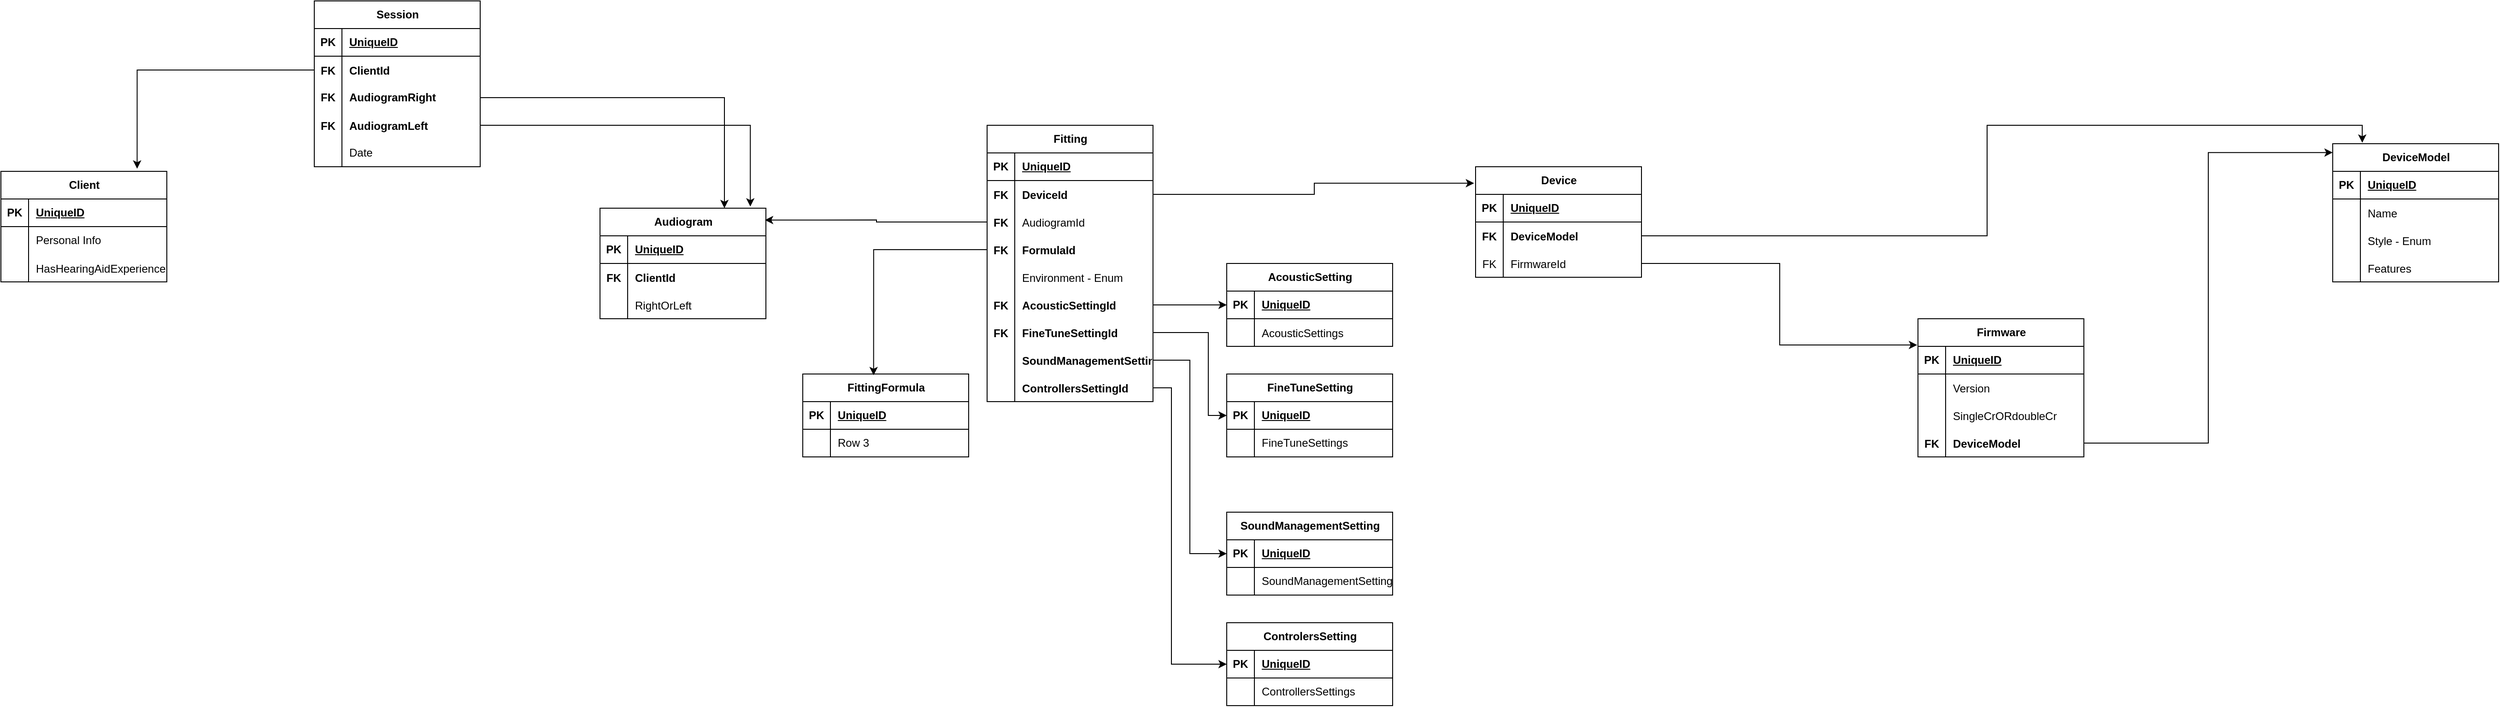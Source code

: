 <mxfile version="22.1.8" type="github">
  <diagram id="R2lEEEUBdFMjLlhIrx00" name="Page-1">
    <mxGraphModel dx="1733" dy="2091" grid="1" gridSize="10" guides="1" tooltips="1" connect="1" arrows="1" fold="1" page="1" pageScale="1" pageWidth="850" pageHeight="1100" math="0" shadow="0" extFonts="Permanent Marker^https://fonts.googleapis.com/css?family=Permanent+Marker">
      <root>
        <mxCell id="0" />
        <mxCell id="1" parent="0" />
        <mxCell id="cJ0MQhGtS9fVkW0OTrRe-14" value="Client" style="shape=table;startSize=30;container=1;collapsible=1;childLayout=tableLayout;fixedRows=1;rowLines=0;fontStyle=1;align=center;resizeLast=1;html=1;" parent="1" vertex="1">
          <mxGeometry x="570" y="-10" width="180" height="120" as="geometry" />
        </mxCell>
        <mxCell id="cJ0MQhGtS9fVkW0OTrRe-15" value="" style="shape=tableRow;horizontal=0;startSize=0;swimlaneHead=0;swimlaneBody=0;fillColor=none;collapsible=0;dropTarget=0;points=[[0,0.5],[1,0.5]];portConstraint=eastwest;top=0;left=0;right=0;bottom=1;" parent="cJ0MQhGtS9fVkW0OTrRe-14" vertex="1">
          <mxGeometry y="30" width="180" height="30" as="geometry" />
        </mxCell>
        <mxCell id="cJ0MQhGtS9fVkW0OTrRe-16" value="PK" style="shape=partialRectangle;connectable=0;fillColor=none;top=0;left=0;bottom=0;right=0;fontStyle=1;overflow=hidden;whiteSpace=wrap;html=1;" parent="cJ0MQhGtS9fVkW0OTrRe-15" vertex="1">
          <mxGeometry width="30" height="30" as="geometry">
            <mxRectangle width="30" height="30" as="alternateBounds" />
          </mxGeometry>
        </mxCell>
        <mxCell id="cJ0MQhGtS9fVkW0OTrRe-17" value="UniqueID" style="shape=partialRectangle;connectable=0;fillColor=none;top=0;left=0;bottom=0;right=0;align=left;spacingLeft=6;fontStyle=5;overflow=hidden;whiteSpace=wrap;html=1;" parent="cJ0MQhGtS9fVkW0OTrRe-15" vertex="1">
          <mxGeometry x="30" width="150" height="30" as="geometry">
            <mxRectangle width="150" height="30" as="alternateBounds" />
          </mxGeometry>
        </mxCell>
        <mxCell id="cJ0MQhGtS9fVkW0OTrRe-18" value="" style="shape=tableRow;horizontal=0;startSize=0;swimlaneHead=0;swimlaneBody=0;fillColor=none;collapsible=0;dropTarget=0;points=[[0,0.5],[1,0.5]];portConstraint=eastwest;top=0;left=0;right=0;bottom=0;" parent="cJ0MQhGtS9fVkW0OTrRe-14" vertex="1">
          <mxGeometry y="60" width="180" height="30" as="geometry" />
        </mxCell>
        <mxCell id="cJ0MQhGtS9fVkW0OTrRe-19" value="" style="shape=partialRectangle;connectable=0;fillColor=none;top=0;left=0;bottom=0;right=0;editable=1;overflow=hidden;whiteSpace=wrap;html=1;" parent="cJ0MQhGtS9fVkW0OTrRe-18" vertex="1">
          <mxGeometry width="30" height="30" as="geometry">
            <mxRectangle width="30" height="30" as="alternateBounds" />
          </mxGeometry>
        </mxCell>
        <mxCell id="cJ0MQhGtS9fVkW0OTrRe-20" value="Personal Info" style="shape=partialRectangle;connectable=0;fillColor=none;top=0;left=0;bottom=0;right=0;align=left;spacingLeft=6;overflow=hidden;whiteSpace=wrap;html=1;" parent="cJ0MQhGtS9fVkW0OTrRe-18" vertex="1">
          <mxGeometry x="30" width="150" height="30" as="geometry">
            <mxRectangle width="150" height="30" as="alternateBounds" />
          </mxGeometry>
        </mxCell>
        <mxCell id="qfbmZJwwjqAYUTj6WXDI-216" value="" style="shape=tableRow;horizontal=0;startSize=0;swimlaneHead=0;swimlaneBody=0;fillColor=none;collapsible=0;dropTarget=0;points=[[0,0.5],[1,0.5]];portConstraint=eastwest;top=0;left=0;right=0;bottom=0;" vertex="1" parent="cJ0MQhGtS9fVkW0OTrRe-14">
          <mxGeometry y="90" width="180" height="30" as="geometry" />
        </mxCell>
        <mxCell id="qfbmZJwwjqAYUTj6WXDI-217" value="" style="shape=partialRectangle;connectable=0;fillColor=none;top=0;left=0;bottom=0;right=0;editable=1;overflow=hidden;" vertex="1" parent="qfbmZJwwjqAYUTj6WXDI-216">
          <mxGeometry width="30" height="30" as="geometry">
            <mxRectangle width="30" height="30" as="alternateBounds" />
          </mxGeometry>
        </mxCell>
        <mxCell id="qfbmZJwwjqAYUTj6WXDI-218" value="HasHearingAidExperience " style="shape=partialRectangle;connectable=0;fillColor=none;top=0;left=0;bottom=0;right=0;align=left;spacingLeft=6;overflow=hidden;" vertex="1" parent="qfbmZJwwjqAYUTj6WXDI-216">
          <mxGeometry x="30" width="150" height="30" as="geometry">
            <mxRectangle width="150" height="30" as="alternateBounds" />
          </mxGeometry>
        </mxCell>
        <mxCell id="cJ0MQhGtS9fVkW0OTrRe-27" value="Audiogram" style="shape=table;startSize=30;container=1;collapsible=1;childLayout=tableLayout;fixedRows=1;rowLines=0;fontStyle=1;align=center;resizeLast=1;html=1;" parent="1" vertex="1">
          <mxGeometry x="1220" y="30" width="180" height="120" as="geometry" />
        </mxCell>
        <mxCell id="cJ0MQhGtS9fVkW0OTrRe-28" value="" style="shape=tableRow;horizontal=0;startSize=0;swimlaneHead=0;swimlaneBody=0;fillColor=none;collapsible=0;dropTarget=0;points=[[0,0.5],[1,0.5]];portConstraint=eastwest;top=0;left=0;right=0;bottom=1;" parent="cJ0MQhGtS9fVkW0OTrRe-27" vertex="1">
          <mxGeometry y="30" width="180" height="30" as="geometry" />
        </mxCell>
        <mxCell id="cJ0MQhGtS9fVkW0OTrRe-29" value="PK" style="shape=partialRectangle;connectable=0;fillColor=none;top=0;left=0;bottom=0;right=0;fontStyle=1;overflow=hidden;whiteSpace=wrap;html=1;" parent="cJ0MQhGtS9fVkW0OTrRe-28" vertex="1">
          <mxGeometry width="30" height="30" as="geometry">
            <mxRectangle width="30" height="30" as="alternateBounds" />
          </mxGeometry>
        </mxCell>
        <mxCell id="cJ0MQhGtS9fVkW0OTrRe-30" value="UniqueID" style="shape=partialRectangle;connectable=0;fillColor=none;top=0;left=0;bottom=0;right=0;align=left;spacingLeft=6;fontStyle=5;overflow=hidden;whiteSpace=wrap;html=1;" parent="cJ0MQhGtS9fVkW0OTrRe-28" vertex="1">
          <mxGeometry x="30" width="150" height="30" as="geometry">
            <mxRectangle width="150" height="30" as="alternateBounds" />
          </mxGeometry>
        </mxCell>
        <mxCell id="qfbmZJwwjqAYUTj6WXDI-45" value="" style="shape=tableRow;horizontal=0;startSize=0;swimlaneHead=0;swimlaneBody=0;fillColor=none;collapsible=0;dropTarget=0;points=[[0,0.5],[1,0.5]];portConstraint=eastwest;top=0;left=0;right=0;bottom=0;" vertex="1" parent="cJ0MQhGtS9fVkW0OTrRe-27">
          <mxGeometry y="60" width="180" height="30" as="geometry" />
        </mxCell>
        <mxCell id="qfbmZJwwjqAYUTj6WXDI-46" value="FK" style="shape=partialRectangle;connectable=0;fillColor=none;top=0;left=0;bottom=0;right=0;editable=1;overflow=hidden;fontStyle=1" vertex="1" parent="qfbmZJwwjqAYUTj6WXDI-45">
          <mxGeometry width="30" height="30" as="geometry">
            <mxRectangle width="30" height="30" as="alternateBounds" />
          </mxGeometry>
        </mxCell>
        <mxCell id="qfbmZJwwjqAYUTj6WXDI-47" value="ClientId" style="shape=partialRectangle;connectable=0;fillColor=none;top=0;left=0;bottom=0;right=0;align=left;spacingLeft=6;overflow=hidden;fontStyle=1" vertex="1" parent="qfbmZJwwjqAYUTj6WXDI-45">
          <mxGeometry x="30" width="150" height="30" as="geometry">
            <mxRectangle width="150" height="30" as="alternateBounds" />
          </mxGeometry>
        </mxCell>
        <mxCell id="qfbmZJwwjqAYUTj6WXDI-111" value="" style="shape=tableRow;horizontal=0;startSize=0;swimlaneHead=0;swimlaneBody=0;fillColor=none;collapsible=0;dropTarget=0;points=[[0,0.5],[1,0.5]];portConstraint=eastwest;top=0;left=0;right=0;bottom=0;" vertex="1" parent="cJ0MQhGtS9fVkW0OTrRe-27">
          <mxGeometry y="90" width="180" height="30" as="geometry" />
        </mxCell>
        <mxCell id="qfbmZJwwjqAYUTj6WXDI-112" value="" style="shape=partialRectangle;connectable=0;fillColor=none;top=0;left=0;bottom=0;right=0;editable=1;overflow=hidden;" vertex="1" parent="qfbmZJwwjqAYUTj6WXDI-111">
          <mxGeometry width="30" height="30" as="geometry">
            <mxRectangle width="30" height="30" as="alternateBounds" />
          </mxGeometry>
        </mxCell>
        <mxCell id="qfbmZJwwjqAYUTj6WXDI-113" value="RightOrLeft" style="shape=partialRectangle;connectable=0;fillColor=none;top=0;left=0;bottom=0;right=0;align=left;spacingLeft=6;overflow=hidden;" vertex="1" parent="qfbmZJwwjqAYUTj6WXDI-111">
          <mxGeometry x="30" width="150" height="30" as="geometry">
            <mxRectangle width="150" height="30" as="alternateBounds" />
          </mxGeometry>
        </mxCell>
        <mxCell id="cJ0MQhGtS9fVkW0OTrRe-60" value="Fitting" style="shape=table;startSize=30;container=1;collapsible=1;childLayout=tableLayout;fixedRows=1;rowLines=0;fontStyle=1;align=center;resizeLast=1;html=1;" parent="1" vertex="1">
          <mxGeometry x="1640" y="-60" width="180" height="300" as="geometry" />
        </mxCell>
        <mxCell id="cJ0MQhGtS9fVkW0OTrRe-61" value="" style="shape=tableRow;horizontal=0;startSize=0;swimlaneHead=0;swimlaneBody=0;fillColor=none;collapsible=0;dropTarget=0;points=[[0,0.5],[1,0.5]];portConstraint=eastwest;top=0;left=0;right=0;bottom=1;" parent="cJ0MQhGtS9fVkW0OTrRe-60" vertex="1">
          <mxGeometry y="30" width="180" height="30" as="geometry" />
        </mxCell>
        <mxCell id="cJ0MQhGtS9fVkW0OTrRe-62" value="PK" style="shape=partialRectangle;connectable=0;fillColor=none;top=0;left=0;bottom=0;right=0;fontStyle=1;overflow=hidden;whiteSpace=wrap;html=1;" parent="cJ0MQhGtS9fVkW0OTrRe-61" vertex="1">
          <mxGeometry width="30" height="30" as="geometry">
            <mxRectangle width="30" height="30" as="alternateBounds" />
          </mxGeometry>
        </mxCell>
        <mxCell id="cJ0MQhGtS9fVkW0OTrRe-63" value="UniqueID" style="shape=partialRectangle;connectable=0;fillColor=none;top=0;left=0;bottom=0;right=0;align=left;spacingLeft=6;fontStyle=5;overflow=hidden;whiteSpace=wrap;html=1;" parent="cJ0MQhGtS9fVkW0OTrRe-61" vertex="1">
          <mxGeometry x="30" width="150" height="30" as="geometry">
            <mxRectangle width="150" height="30" as="alternateBounds" />
          </mxGeometry>
        </mxCell>
        <mxCell id="qfbmZJwwjqAYUTj6WXDI-128" value="" style="shape=tableRow;horizontal=0;startSize=0;swimlaneHead=0;swimlaneBody=0;fillColor=none;collapsible=0;dropTarget=0;points=[[0,0.5],[1,0.5]];portConstraint=eastwest;top=0;left=0;right=0;bottom=0;" vertex="1" parent="cJ0MQhGtS9fVkW0OTrRe-60">
          <mxGeometry y="60" width="180" height="30" as="geometry" />
        </mxCell>
        <mxCell id="qfbmZJwwjqAYUTj6WXDI-129" value="FK" style="shape=partialRectangle;connectable=0;fillColor=none;top=0;left=0;bottom=0;right=0;editable=1;overflow=hidden;fontStyle=1" vertex="1" parent="qfbmZJwwjqAYUTj6WXDI-128">
          <mxGeometry width="30" height="30" as="geometry">
            <mxRectangle width="30" height="30" as="alternateBounds" />
          </mxGeometry>
        </mxCell>
        <mxCell id="qfbmZJwwjqAYUTj6WXDI-130" value="DeviceId" style="shape=partialRectangle;connectable=0;fillColor=none;top=0;left=0;bottom=0;right=0;align=left;spacingLeft=6;overflow=hidden;fontStyle=1" vertex="1" parent="qfbmZJwwjqAYUTj6WXDI-128">
          <mxGeometry x="30" width="150" height="30" as="geometry">
            <mxRectangle width="150" height="30" as="alternateBounds" />
          </mxGeometry>
        </mxCell>
        <mxCell id="qfbmZJwwjqAYUTj6WXDI-121" value="" style="shape=tableRow;horizontal=0;startSize=0;swimlaneHead=0;swimlaneBody=0;fillColor=none;collapsible=0;dropTarget=0;points=[[0,0.5],[1,0.5]];portConstraint=eastwest;top=0;left=0;right=0;bottom=0;" vertex="1" parent="cJ0MQhGtS9fVkW0OTrRe-60">
          <mxGeometry y="90" width="180" height="30" as="geometry" />
        </mxCell>
        <mxCell id="qfbmZJwwjqAYUTj6WXDI-122" value="FK" style="shape=partialRectangle;connectable=0;fillColor=none;top=0;left=0;bottom=0;right=0;editable=1;overflow=hidden;fontStyle=1" vertex="1" parent="qfbmZJwwjqAYUTj6WXDI-121">
          <mxGeometry width="30" height="30" as="geometry">
            <mxRectangle width="30" height="30" as="alternateBounds" />
          </mxGeometry>
        </mxCell>
        <mxCell id="qfbmZJwwjqAYUTj6WXDI-123" value="AudiogramId" style="shape=partialRectangle;connectable=0;fillColor=none;top=0;left=0;bottom=0;right=0;align=left;spacingLeft=6;overflow=hidden;" vertex="1" parent="qfbmZJwwjqAYUTj6WXDI-121">
          <mxGeometry x="30" width="150" height="30" as="geometry">
            <mxRectangle width="150" height="30" as="alternateBounds" />
          </mxGeometry>
        </mxCell>
        <mxCell id="qfbmZJwwjqAYUTj6WXDI-69" value="" style="shape=tableRow;horizontal=0;startSize=0;swimlaneHead=0;swimlaneBody=0;fillColor=none;collapsible=0;dropTarget=0;points=[[0,0.5],[1,0.5]];portConstraint=eastwest;top=0;left=0;right=0;bottom=0;" vertex="1" parent="cJ0MQhGtS9fVkW0OTrRe-60">
          <mxGeometry y="120" width="180" height="30" as="geometry" />
        </mxCell>
        <mxCell id="qfbmZJwwjqAYUTj6WXDI-70" value="FK" style="shape=partialRectangle;connectable=0;fillColor=none;top=0;left=0;bottom=0;right=0;editable=1;overflow=hidden;fontStyle=1" vertex="1" parent="qfbmZJwwjqAYUTj6WXDI-69">
          <mxGeometry width="30" height="30" as="geometry">
            <mxRectangle width="30" height="30" as="alternateBounds" />
          </mxGeometry>
        </mxCell>
        <mxCell id="qfbmZJwwjqAYUTj6WXDI-71" value="FormulaId" style="shape=partialRectangle;connectable=0;fillColor=none;top=0;left=0;bottom=0;right=0;align=left;spacingLeft=6;overflow=hidden;fontStyle=1" vertex="1" parent="qfbmZJwwjqAYUTj6WXDI-69">
          <mxGeometry x="30" width="150" height="30" as="geometry">
            <mxRectangle width="150" height="30" as="alternateBounds" />
          </mxGeometry>
        </mxCell>
        <mxCell id="qfbmZJwwjqAYUTj6WXDI-132" value="" style="shape=tableRow;horizontal=0;startSize=0;swimlaneHead=0;swimlaneBody=0;fillColor=none;collapsible=0;dropTarget=0;points=[[0,0.5],[1,0.5]];portConstraint=eastwest;top=0;left=0;right=0;bottom=0;" vertex="1" parent="cJ0MQhGtS9fVkW0OTrRe-60">
          <mxGeometry y="150" width="180" height="30" as="geometry" />
        </mxCell>
        <mxCell id="qfbmZJwwjqAYUTj6WXDI-133" value="" style="shape=partialRectangle;connectable=0;fillColor=none;top=0;left=0;bottom=0;right=0;editable=1;overflow=hidden;" vertex="1" parent="qfbmZJwwjqAYUTj6WXDI-132">
          <mxGeometry width="30" height="30" as="geometry">
            <mxRectangle width="30" height="30" as="alternateBounds" />
          </mxGeometry>
        </mxCell>
        <mxCell id="qfbmZJwwjqAYUTj6WXDI-134" value="Environment - Enum" style="shape=partialRectangle;connectable=0;fillColor=none;top=0;left=0;bottom=0;right=0;align=left;spacingLeft=6;overflow=hidden;" vertex="1" parent="qfbmZJwwjqAYUTj6WXDI-132">
          <mxGeometry x="30" width="150" height="30" as="geometry">
            <mxRectangle width="150" height="30" as="alternateBounds" />
          </mxGeometry>
        </mxCell>
        <mxCell id="qfbmZJwwjqAYUTj6WXDI-135" value="" style="shape=tableRow;horizontal=0;startSize=0;swimlaneHead=0;swimlaneBody=0;fillColor=none;collapsible=0;dropTarget=0;points=[[0,0.5],[1,0.5]];portConstraint=eastwest;top=0;left=0;right=0;bottom=0;" vertex="1" parent="cJ0MQhGtS9fVkW0OTrRe-60">
          <mxGeometry y="180" width="180" height="30" as="geometry" />
        </mxCell>
        <mxCell id="qfbmZJwwjqAYUTj6WXDI-136" value="FK" style="shape=partialRectangle;connectable=0;fillColor=none;top=0;left=0;bottom=0;right=0;editable=1;overflow=hidden;fontStyle=1" vertex="1" parent="qfbmZJwwjqAYUTj6WXDI-135">
          <mxGeometry width="30" height="30" as="geometry">
            <mxRectangle width="30" height="30" as="alternateBounds" />
          </mxGeometry>
        </mxCell>
        <mxCell id="qfbmZJwwjqAYUTj6WXDI-137" value="AcousticSettingId" style="shape=partialRectangle;connectable=0;fillColor=none;top=0;left=0;bottom=0;right=0;align=left;spacingLeft=6;overflow=hidden;fontStyle=1" vertex="1" parent="qfbmZJwwjqAYUTj6WXDI-135">
          <mxGeometry x="30" width="150" height="30" as="geometry">
            <mxRectangle width="150" height="30" as="alternateBounds" />
          </mxGeometry>
        </mxCell>
        <mxCell id="qfbmZJwwjqAYUTj6WXDI-167" value="" style="shape=tableRow;horizontal=0;startSize=0;swimlaneHead=0;swimlaneBody=0;fillColor=none;collapsible=0;dropTarget=0;points=[[0,0.5],[1,0.5]];portConstraint=eastwest;top=0;left=0;right=0;bottom=0;" vertex="1" parent="cJ0MQhGtS9fVkW0OTrRe-60">
          <mxGeometry y="210" width="180" height="30" as="geometry" />
        </mxCell>
        <mxCell id="qfbmZJwwjqAYUTj6WXDI-168" value="FK" style="shape=partialRectangle;connectable=0;fillColor=none;top=0;left=0;bottom=0;right=0;editable=1;overflow=hidden;fontStyle=1" vertex="1" parent="qfbmZJwwjqAYUTj6WXDI-167">
          <mxGeometry width="30" height="30" as="geometry">
            <mxRectangle width="30" height="30" as="alternateBounds" />
          </mxGeometry>
        </mxCell>
        <mxCell id="qfbmZJwwjqAYUTj6WXDI-169" value="FineTuneSettingId" style="shape=partialRectangle;connectable=0;fillColor=none;top=0;left=0;bottom=0;right=0;align=left;spacingLeft=6;overflow=hidden;fontStyle=1" vertex="1" parent="qfbmZJwwjqAYUTj6WXDI-167">
          <mxGeometry x="30" width="150" height="30" as="geometry">
            <mxRectangle width="150" height="30" as="alternateBounds" />
          </mxGeometry>
        </mxCell>
        <mxCell id="qfbmZJwwjqAYUTj6WXDI-208" value="" style="shape=tableRow;horizontal=0;startSize=0;swimlaneHead=0;swimlaneBody=0;fillColor=none;collapsible=0;dropTarget=0;points=[[0,0.5],[1,0.5]];portConstraint=eastwest;top=0;left=0;right=0;bottom=0;" vertex="1" parent="cJ0MQhGtS9fVkW0OTrRe-60">
          <mxGeometry y="240" width="180" height="30" as="geometry" />
        </mxCell>
        <mxCell id="qfbmZJwwjqAYUTj6WXDI-209" value="" style="shape=partialRectangle;connectable=0;fillColor=none;top=0;left=0;bottom=0;right=0;editable=1;overflow=hidden;" vertex="1" parent="qfbmZJwwjqAYUTj6WXDI-208">
          <mxGeometry width="30" height="30" as="geometry">
            <mxRectangle width="30" height="30" as="alternateBounds" />
          </mxGeometry>
        </mxCell>
        <mxCell id="qfbmZJwwjqAYUTj6WXDI-210" value="SoundManagementSettingId" style="shape=partialRectangle;connectable=0;fillColor=none;top=0;left=0;bottom=0;right=0;align=left;spacingLeft=6;overflow=hidden;fontStyle=1" vertex="1" parent="qfbmZJwwjqAYUTj6WXDI-208">
          <mxGeometry x="30" width="150" height="30" as="geometry">
            <mxRectangle width="150" height="30" as="alternateBounds" />
          </mxGeometry>
        </mxCell>
        <mxCell id="qfbmZJwwjqAYUTj6WXDI-211" value="" style="shape=tableRow;horizontal=0;startSize=0;swimlaneHead=0;swimlaneBody=0;fillColor=none;collapsible=0;dropTarget=0;points=[[0,0.5],[1,0.5]];portConstraint=eastwest;top=0;left=0;right=0;bottom=0;" vertex="1" parent="cJ0MQhGtS9fVkW0OTrRe-60">
          <mxGeometry y="270" width="180" height="30" as="geometry" />
        </mxCell>
        <mxCell id="qfbmZJwwjqAYUTj6WXDI-212" value="" style="shape=partialRectangle;connectable=0;fillColor=none;top=0;left=0;bottom=0;right=0;editable=1;overflow=hidden;" vertex="1" parent="qfbmZJwwjqAYUTj6WXDI-211">
          <mxGeometry width="30" height="30" as="geometry">
            <mxRectangle width="30" height="30" as="alternateBounds" />
          </mxGeometry>
        </mxCell>
        <mxCell id="qfbmZJwwjqAYUTj6WXDI-213" value="ControllersSettingId" style="shape=partialRectangle;connectable=0;fillColor=none;top=0;left=0;bottom=0;right=0;align=left;spacingLeft=6;overflow=hidden;fontStyle=1" vertex="1" parent="qfbmZJwwjqAYUTj6WXDI-211">
          <mxGeometry x="30" width="150" height="30" as="geometry">
            <mxRectangle width="150" height="30" as="alternateBounds" />
          </mxGeometry>
        </mxCell>
        <mxCell id="cJ0MQhGtS9fVkW0OTrRe-78" value="Device" style="shape=table;startSize=30;container=1;collapsible=1;childLayout=tableLayout;fixedRows=1;rowLines=0;fontStyle=1;align=center;resizeLast=1;html=1;" parent="1" vertex="1">
          <mxGeometry x="2170" y="-15" width="180" height="120" as="geometry" />
        </mxCell>
        <mxCell id="cJ0MQhGtS9fVkW0OTrRe-79" value="" style="shape=tableRow;horizontal=0;startSize=0;swimlaneHead=0;swimlaneBody=0;fillColor=none;collapsible=0;dropTarget=0;points=[[0,0.5],[1,0.5]];portConstraint=eastwest;top=0;left=0;right=0;bottom=1;" parent="cJ0MQhGtS9fVkW0OTrRe-78" vertex="1">
          <mxGeometry y="30" width="180" height="30" as="geometry" />
        </mxCell>
        <mxCell id="cJ0MQhGtS9fVkW0OTrRe-80" value="PK" style="shape=partialRectangle;connectable=0;fillColor=none;top=0;left=0;bottom=0;right=0;fontStyle=1;overflow=hidden;whiteSpace=wrap;html=1;" parent="cJ0MQhGtS9fVkW0OTrRe-79" vertex="1">
          <mxGeometry width="30" height="30" as="geometry">
            <mxRectangle width="30" height="30" as="alternateBounds" />
          </mxGeometry>
        </mxCell>
        <mxCell id="cJ0MQhGtS9fVkW0OTrRe-81" value="UniqueID" style="shape=partialRectangle;connectable=0;fillColor=none;top=0;left=0;bottom=0;right=0;align=left;spacingLeft=6;fontStyle=5;overflow=hidden;whiteSpace=wrap;html=1;" parent="cJ0MQhGtS9fVkW0OTrRe-79" vertex="1">
          <mxGeometry x="30" width="150" height="30" as="geometry">
            <mxRectangle width="150" height="30" as="alternateBounds" />
          </mxGeometry>
        </mxCell>
        <mxCell id="qfbmZJwwjqAYUTj6WXDI-39" value="" style="shape=tableRow;horizontal=0;startSize=0;swimlaneHead=0;swimlaneBody=0;fillColor=none;collapsible=0;dropTarget=0;points=[[0,0.5],[1,0.5]];portConstraint=eastwest;top=0;left=0;right=0;bottom=0;" vertex="1" parent="cJ0MQhGtS9fVkW0OTrRe-78">
          <mxGeometry y="60" width="180" height="30" as="geometry" />
        </mxCell>
        <mxCell id="qfbmZJwwjqAYUTj6WXDI-40" value="FK" style="shape=partialRectangle;connectable=0;fillColor=none;top=0;left=0;bottom=0;right=0;editable=1;overflow=hidden;fontStyle=1" vertex="1" parent="qfbmZJwwjqAYUTj6WXDI-39">
          <mxGeometry width="30" height="30" as="geometry">
            <mxRectangle width="30" height="30" as="alternateBounds" />
          </mxGeometry>
        </mxCell>
        <mxCell id="qfbmZJwwjqAYUTj6WXDI-41" value="DeviceModel" style="shape=partialRectangle;connectable=0;fillColor=none;top=0;left=0;bottom=0;right=0;align=left;spacingLeft=6;overflow=hidden;fontStyle=1" vertex="1" parent="qfbmZJwwjqAYUTj6WXDI-39">
          <mxGeometry x="30" width="150" height="30" as="geometry">
            <mxRectangle width="150" height="30" as="alternateBounds" />
          </mxGeometry>
        </mxCell>
        <mxCell id="qfbmZJwwjqAYUTj6WXDI-7" value="" style="shape=tableRow;horizontal=0;startSize=0;swimlaneHead=0;swimlaneBody=0;fillColor=none;collapsible=0;dropTarget=0;points=[[0,0.5],[1,0.5]];portConstraint=eastwest;top=0;left=0;right=0;bottom=0;" vertex="1" parent="cJ0MQhGtS9fVkW0OTrRe-78">
          <mxGeometry y="90" width="180" height="30" as="geometry" />
        </mxCell>
        <mxCell id="qfbmZJwwjqAYUTj6WXDI-8" value="FK" style="shape=partialRectangle;connectable=0;fillColor=none;top=0;left=0;bottom=0;right=0;editable=1;overflow=hidden;" vertex="1" parent="qfbmZJwwjqAYUTj6WXDI-7">
          <mxGeometry width="30" height="30" as="geometry">
            <mxRectangle width="30" height="30" as="alternateBounds" />
          </mxGeometry>
        </mxCell>
        <mxCell id="qfbmZJwwjqAYUTj6WXDI-9" value="FirmwareId" style="shape=partialRectangle;connectable=0;fillColor=none;top=0;left=0;bottom=0;right=0;align=left;spacingLeft=6;overflow=hidden;" vertex="1" parent="qfbmZJwwjqAYUTj6WXDI-7">
          <mxGeometry x="30" width="150" height="30" as="geometry">
            <mxRectangle width="150" height="30" as="alternateBounds" />
          </mxGeometry>
        </mxCell>
        <mxCell id="cJ0MQhGtS9fVkW0OTrRe-94" value="DeviceModel" style="shape=table;startSize=30;container=1;collapsible=1;childLayout=tableLayout;fixedRows=1;rowLines=0;fontStyle=1;align=center;resizeLast=1;html=1;" parent="1" vertex="1">
          <mxGeometry x="3100" y="-40" width="180" height="150" as="geometry" />
        </mxCell>
        <mxCell id="cJ0MQhGtS9fVkW0OTrRe-95" value="" style="shape=tableRow;horizontal=0;startSize=0;swimlaneHead=0;swimlaneBody=0;fillColor=none;collapsible=0;dropTarget=0;points=[[0,0.5],[1,0.5]];portConstraint=eastwest;top=0;left=0;right=0;bottom=1;" parent="cJ0MQhGtS9fVkW0OTrRe-94" vertex="1">
          <mxGeometry y="30" width="180" height="30" as="geometry" />
        </mxCell>
        <mxCell id="cJ0MQhGtS9fVkW0OTrRe-96" value="PK" style="shape=partialRectangle;connectable=0;fillColor=none;top=0;left=0;bottom=0;right=0;fontStyle=1;overflow=hidden;whiteSpace=wrap;html=1;" parent="cJ0MQhGtS9fVkW0OTrRe-95" vertex="1">
          <mxGeometry width="30" height="30" as="geometry">
            <mxRectangle width="30" height="30" as="alternateBounds" />
          </mxGeometry>
        </mxCell>
        <mxCell id="cJ0MQhGtS9fVkW0OTrRe-97" value="UniqueID" style="shape=partialRectangle;connectable=0;fillColor=none;top=0;left=0;bottom=0;right=0;align=left;spacingLeft=6;fontStyle=5;overflow=hidden;whiteSpace=wrap;html=1;" parent="cJ0MQhGtS9fVkW0OTrRe-95" vertex="1">
          <mxGeometry x="30" width="150" height="30" as="geometry">
            <mxRectangle width="150" height="30" as="alternateBounds" />
          </mxGeometry>
        </mxCell>
        <mxCell id="qfbmZJwwjqAYUTj6WXDI-11" value="" style="shape=tableRow;horizontal=0;startSize=0;swimlaneHead=0;swimlaneBody=0;fillColor=none;collapsible=0;dropTarget=0;points=[[0,0.5],[1,0.5]];portConstraint=eastwest;top=0;left=0;right=0;bottom=0;" vertex="1" parent="cJ0MQhGtS9fVkW0OTrRe-94">
          <mxGeometry y="60" width="180" height="30" as="geometry" />
        </mxCell>
        <mxCell id="qfbmZJwwjqAYUTj6WXDI-12" value="" style="shape=partialRectangle;connectable=0;fillColor=none;top=0;left=0;bottom=0;right=0;editable=1;overflow=hidden;" vertex="1" parent="qfbmZJwwjqAYUTj6WXDI-11">
          <mxGeometry width="30" height="30" as="geometry">
            <mxRectangle width="30" height="30" as="alternateBounds" />
          </mxGeometry>
        </mxCell>
        <mxCell id="qfbmZJwwjqAYUTj6WXDI-13" value="Name" style="shape=partialRectangle;connectable=0;fillColor=none;top=0;left=0;bottom=0;right=0;align=left;spacingLeft=6;overflow=hidden;" vertex="1" parent="qfbmZJwwjqAYUTj6WXDI-11">
          <mxGeometry x="30" width="150" height="30" as="geometry">
            <mxRectangle width="150" height="30" as="alternateBounds" />
          </mxGeometry>
        </mxCell>
        <mxCell id="qfbmZJwwjqAYUTj6WXDI-20" value="" style="shape=tableRow;horizontal=0;startSize=0;swimlaneHead=0;swimlaneBody=0;fillColor=none;collapsible=0;dropTarget=0;points=[[0,0.5],[1,0.5]];portConstraint=eastwest;top=0;left=0;right=0;bottom=0;" vertex="1" parent="cJ0MQhGtS9fVkW0OTrRe-94">
          <mxGeometry y="90" width="180" height="30" as="geometry" />
        </mxCell>
        <mxCell id="qfbmZJwwjqAYUTj6WXDI-21" value="" style="shape=partialRectangle;connectable=0;fillColor=none;top=0;left=0;bottom=0;right=0;editable=1;overflow=hidden;" vertex="1" parent="qfbmZJwwjqAYUTj6WXDI-20">
          <mxGeometry width="30" height="30" as="geometry">
            <mxRectangle width="30" height="30" as="alternateBounds" />
          </mxGeometry>
        </mxCell>
        <mxCell id="qfbmZJwwjqAYUTj6WXDI-22" value="Style - Enum" style="shape=partialRectangle;connectable=0;fillColor=none;top=0;left=0;bottom=0;right=0;align=left;spacingLeft=6;overflow=hidden;" vertex="1" parent="qfbmZJwwjqAYUTj6WXDI-20">
          <mxGeometry x="30" width="150" height="30" as="geometry">
            <mxRectangle width="150" height="30" as="alternateBounds" />
          </mxGeometry>
        </mxCell>
        <mxCell id="qfbmZJwwjqAYUTj6WXDI-23" value="" style="shape=tableRow;horizontal=0;startSize=0;swimlaneHead=0;swimlaneBody=0;fillColor=none;collapsible=0;dropTarget=0;points=[[0,0.5],[1,0.5]];portConstraint=eastwest;top=0;left=0;right=0;bottom=0;" vertex="1" parent="cJ0MQhGtS9fVkW0OTrRe-94">
          <mxGeometry y="120" width="180" height="30" as="geometry" />
        </mxCell>
        <mxCell id="qfbmZJwwjqAYUTj6WXDI-24" value="" style="shape=partialRectangle;connectable=0;fillColor=none;top=0;left=0;bottom=0;right=0;editable=1;overflow=hidden;" vertex="1" parent="qfbmZJwwjqAYUTj6WXDI-23">
          <mxGeometry width="30" height="30" as="geometry">
            <mxRectangle width="30" height="30" as="alternateBounds" />
          </mxGeometry>
        </mxCell>
        <mxCell id="qfbmZJwwjqAYUTj6WXDI-25" value="Features" style="shape=partialRectangle;connectable=0;fillColor=none;top=0;left=0;bottom=0;right=0;align=left;spacingLeft=6;overflow=hidden;" vertex="1" parent="qfbmZJwwjqAYUTj6WXDI-23">
          <mxGeometry x="30" width="150" height="30" as="geometry">
            <mxRectangle width="150" height="30" as="alternateBounds" />
          </mxGeometry>
        </mxCell>
        <mxCell id="qfbmZJwwjqAYUTj6WXDI-10" style="edgeStyle=orthogonalEdgeStyle;rounded=0;orthogonalLoop=1;jettySize=auto;html=1;entryX=-0.005;entryY=0.19;entryDx=0;entryDy=0;entryPerimeter=0;" edge="1" parent="1" source="qfbmZJwwjqAYUTj6WXDI-7" target="cJ0MQhGtS9fVkW0OTrRe-122">
          <mxGeometry relative="1" as="geometry" />
        </mxCell>
        <mxCell id="qfbmZJwwjqAYUTj6WXDI-38" style="edgeStyle=orthogonalEdgeStyle;rounded=0;orthogonalLoop=1;jettySize=auto;html=1;entryX=0;entryY=0.064;entryDx=0;entryDy=0;entryPerimeter=0;" edge="1" parent="1" source="qfbmZJwwjqAYUTj6WXDI-35" target="cJ0MQhGtS9fVkW0OTrRe-94">
          <mxGeometry relative="1" as="geometry" />
        </mxCell>
        <mxCell id="cJ0MQhGtS9fVkW0OTrRe-122" value="Firmware" style="shape=table;startSize=30;container=1;collapsible=1;childLayout=tableLayout;fixedRows=1;rowLines=0;fontStyle=1;align=center;resizeLast=1;html=1;" parent="1" vertex="1">
          <mxGeometry x="2650" y="150" width="180" height="150" as="geometry" />
        </mxCell>
        <mxCell id="cJ0MQhGtS9fVkW0OTrRe-123" value="" style="shape=tableRow;horizontal=0;startSize=0;swimlaneHead=0;swimlaneBody=0;fillColor=none;collapsible=0;dropTarget=0;points=[[0,0.5],[1,0.5]];portConstraint=eastwest;top=0;left=0;right=0;bottom=1;" parent="cJ0MQhGtS9fVkW0OTrRe-122" vertex="1">
          <mxGeometry y="30" width="180" height="30" as="geometry" />
        </mxCell>
        <mxCell id="cJ0MQhGtS9fVkW0OTrRe-124" value="PK" style="shape=partialRectangle;connectable=0;fillColor=none;top=0;left=0;bottom=0;right=0;fontStyle=1;overflow=hidden;whiteSpace=wrap;html=1;" parent="cJ0MQhGtS9fVkW0OTrRe-123" vertex="1">
          <mxGeometry width="30" height="30" as="geometry">
            <mxRectangle width="30" height="30" as="alternateBounds" />
          </mxGeometry>
        </mxCell>
        <mxCell id="cJ0MQhGtS9fVkW0OTrRe-125" value="UniqueID" style="shape=partialRectangle;connectable=0;fillColor=none;top=0;left=0;bottom=0;right=0;align=left;spacingLeft=6;fontStyle=5;overflow=hidden;whiteSpace=wrap;html=1;" parent="cJ0MQhGtS9fVkW0OTrRe-123" vertex="1">
          <mxGeometry x="30" width="150" height="30" as="geometry">
            <mxRectangle width="150" height="30" as="alternateBounds" />
          </mxGeometry>
        </mxCell>
        <mxCell id="qfbmZJwwjqAYUTj6WXDI-29" value="" style="shape=tableRow;horizontal=0;startSize=0;swimlaneHead=0;swimlaneBody=0;fillColor=none;collapsible=0;dropTarget=0;points=[[0,0.5],[1,0.5]];portConstraint=eastwest;top=0;left=0;right=0;bottom=0;" vertex="1" parent="cJ0MQhGtS9fVkW0OTrRe-122">
          <mxGeometry y="60" width="180" height="30" as="geometry" />
        </mxCell>
        <mxCell id="qfbmZJwwjqAYUTj6WXDI-30" value="" style="shape=partialRectangle;connectable=0;fillColor=none;top=0;left=0;bottom=0;right=0;editable=1;overflow=hidden;" vertex="1" parent="qfbmZJwwjqAYUTj6WXDI-29">
          <mxGeometry width="30" height="30" as="geometry">
            <mxRectangle width="30" height="30" as="alternateBounds" />
          </mxGeometry>
        </mxCell>
        <mxCell id="qfbmZJwwjqAYUTj6WXDI-31" value="Version" style="shape=partialRectangle;connectable=0;fillColor=none;top=0;left=0;bottom=0;right=0;align=left;spacingLeft=6;overflow=hidden;" vertex="1" parent="qfbmZJwwjqAYUTj6WXDI-29">
          <mxGeometry x="30" width="150" height="30" as="geometry">
            <mxRectangle width="150" height="30" as="alternateBounds" />
          </mxGeometry>
        </mxCell>
        <mxCell id="qfbmZJwwjqAYUTj6WXDI-32" value="" style="shape=tableRow;horizontal=0;startSize=0;swimlaneHead=0;swimlaneBody=0;fillColor=none;collapsible=0;dropTarget=0;points=[[0,0.5],[1,0.5]];portConstraint=eastwest;top=0;left=0;right=0;bottom=0;" vertex="1" parent="cJ0MQhGtS9fVkW0OTrRe-122">
          <mxGeometry y="90" width="180" height="30" as="geometry" />
        </mxCell>
        <mxCell id="qfbmZJwwjqAYUTj6WXDI-33" value="" style="shape=partialRectangle;connectable=0;fillColor=none;top=0;left=0;bottom=0;right=0;editable=1;overflow=hidden;" vertex="1" parent="qfbmZJwwjqAYUTj6WXDI-32">
          <mxGeometry width="30" height="30" as="geometry">
            <mxRectangle width="30" height="30" as="alternateBounds" />
          </mxGeometry>
        </mxCell>
        <mxCell id="qfbmZJwwjqAYUTj6WXDI-34" value="SingleCrORdoubleCr" style="shape=partialRectangle;connectable=0;fillColor=none;top=0;left=0;bottom=0;right=0;align=left;spacingLeft=6;overflow=hidden;" vertex="1" parent="qfbmZJwwjqAYUTj6WXDI-32">
          <mxGeometry x="30" width="150" height="30" as="geometry">
            <mxRectangle width="150" height="30" as="alternateBounds" />
          </mxGeometry>
        </mxCell>
        <mxCell id="qfbmZJwwjqAYUTj6WXDI-35" value="" style="shape=tableRow;horizontal=0;startSize=0;swimlaneHead=0;swimlaneBody=0;fillColor=none;collapsible=0;dropTarget=0;points=[[0,0.5],[1,0.5]];portConstraint=eastwest;top=0;left=0;right=0;bottom=0;" vertex="1" parent="cJ0MQhGtS9fVkW0OTrRe-122">
          <mxGeometry y="120" width="180" height="30" as="geometry" />
        </mxCell>
        <mxCell id="qfbmZJwwjqAYUTj6WXDI-36" value="FK" style="shape=partialRectangle;connectable=0;fillColor=none;top=0;left=0;bottom=0;right=0;editable=1;overflow=hidden;fontStyle=1" vertex="1" parent="qfbmZJwwjqAYUTj6WXDI-35">
          <mxGeometry width="30" height="30" as="geometry">
            <mxRectangle width="30" height="30" as="alternateBounds" />
          </mxGeometry>
        </mxCell>
        <mxCell id="qfbmZJwwjqAYUTj6WXDI-37" value="DeviceModel" style="shape=partialRectangle;connectable=0;fillColor=none;top=0;left=0;bottom=0;right=0;align=left;spacingLeft=6;overflow=hidden;fontStyle=1" vertex="1" parent="qfbmZJwwjqAYUTj6WXDI-35">
          <mxGeometry x="30" width="150" height="30" as="geometry">
            <mxRectangle width="150" height="30" as="alternateBounds" />
          </mxGeometry>
        </mxCell>
        <mxCell id="qfbmZJwwjqAYUTj6WXDI-53" value="Session" style="shape=table;startSize=30;container=1;collapsible=1;childLayout=tableLayout;fixedRows=1;rowLines=0;fontStyle=1;align=center;resizeLast=1;html=1;" vertex="1" parent="1">
          <mxGeometry x="910" y="-195" width="180" height="180" as="geometry" />
        </mxCell>
        <mxCell id="qfbmZJwwjqAYUTj6WXDI-54" value="" style="shape=tableRow;horizontal=0;startSize=0;swimlaneHead=0;swimlaneBody=0;fillColor=none;collapsible=0;dropTarget=0;points=[[0,0.5],[1,0.5]];portConstraint=eastwest;top=0;left=0;right=0;bottom=1;" vertex="1" parent="qfbmZJwwjqAYUTj6WXDI-53">
          <mxGeometry y="30" width="180" height="30" as="geometry" />
        </mxCell>
        <mxCell id="qfbmZJwwjqAYUTj6WXDI-55" value="PK" style="shape=partialRectangle;connectable=0;fillColor=none;top=0;left=0;bottom=0;right=0;fontStyle=1;overflow=hidden;whiteSpace=wrap;html=1;" vertex="1" parent="qfbmZJwwjqAYUTj6WXDI-54">
          <mxGeometry width="30" height="30" as="geometry">
            <mxRectangle width="30" height="30" as="alternateBounds" />
          </mxGeometry>
        </mxCell>
        <mxCell id="qfbmZJwwjqAYUTj6WXDI-56" value="UniqueID" style="shape=partialRectangle;connectable=0;fillColor=none;top=0;left=0;bottom=0;right=0;align=left;spacingLeft=6;fontStyle=5;overflow=hidden;whiteSpace=wrap;html=1;" vertex="1" parent="qfbmZJwwjqAYUTj6WXDI-54">
          <mxGeometry x="30" width="150" height="30" as="geometry">
            <mxRectangle width="150" height="30" as="alternateBounds" />
          </mxGeometry>
        </mxCell>
        <mxCell id="qfbmZJwwjqAYUTj6WXDI-219" value="" style="shape=tableRow;horizontal=0;startSize=0;swimlaneHead=0;swimlaneBody=0;fillColor=none;collapsible=0;dropTarget=0;points=[[0,0.5],[1,0.5]];portConstraint=eastwest;top=0;left=0;right=0;bottom=0;" vertex="1" parent="qfbmZJwwjqAYUTj6WXDI-53">
          <mxGeometry y="60" width="180" height="30" as="geometry" />
        </mxCell>
        <mxCell id="qfbmZJwwjqAYUTj6WXDI-220" value="FK" style="shape=partialRectangle;connectable=0;fillColor=none;top=0;left=0;bottom=0;right=0;editable=1;overflow=hidden;fontStyle=1" vertex="1" parent="qfbmZJwwjqAYUTj6WXDI-219">
          <mxGeometry width="30" height="30" as="geometry">
            <mxRectangle width="30" height="30" as="alternateBounds" />
          </mxGeometry>
        </mxCell>
        <mxCell id="qfbmZJwwjqAYUTj6WXDI-221" value="ClientId" style="shape=partialRectangle;connectable=0;fillColor=none;top=0;left=0;bottom=0;right=0;align=left;spacingLeft=6;overflow=hidden;fontStyle=1" vertex="1" parent="qfbmZJwwjqAYUTj6WXDI-219">
          <mxGeometry x="30" width="150" height="30" as="geometry">
            <mxRectangle width="150" height="30" as="alternateBounds" />
          </mxGeometry>
        </mxCell>
        <mxCell id="qfbmZJwwjqAYUTj6WXDI-57" value="" style="shape=tableRow;horizontal=0;startSize=0;swimlaneHead=0;swimlaneBody=0;fillColor=none;collapsible=0;dropTarget=0;points=[[0,0.5],[1,0.5]];portConstraint=eastwest;top=0;left=0;right=0;bottom=0;" vertex="1" parent="qfbmZJwwjqAYUTj6WXDI-53">
          <mxGeometry y="90" width="180" height="30" as="geometry" />
        </mxCell>
        <mxCell id="qfbmZJwwjqAYUTj6WXDI-58" value="&lt;b&gt;FK&lt;/b&gt;" style="shape=partialRectangle;connectable=0;fillColor=none;top=0;left=0;bottom=0;right=0;editable=1;overflow=hidden;whiteSpace=wrap;html=1;" vertex="1" parent="qfbmZJwwjqAYUTj6WXDI-57">
          <mxGeometry width="30" height="30" as="geometry">
            <mxRectangle width="30" height="30" as="alternateBounds" />
          </mxGeometry>
        </mxCell>
        <mxCell id="qfbmZJwwjqAYUTj6WXDI-59" value="&lt;b&gt;AudiogramRight&lt;/b&gt;" style="shape=partialRectangle;connectable=0;fillColor=none;top=0;left=0;bottom=0;right=0;align=left;spacingLeft=6;overflow=hidden;whiteSpace=wrap;html=1;" vertex="1" parent="qfbmZJwwjqAYUTj6WXDI-57">
          <mxGeometry x="30" width="150" height="30" as="geometry">
            <mxRectangle width="150" height="30" as="alternateBounds" />
          </mxGeometry>
        </mxCell>
        <mxCell id="qfbmZJwwjqAYUTj6WXDI-114" value="" style="shape=tableRow;horizontal=0;startSize=0;swimlaneHead=0;swimlaneBody=0;fillColor=none;collapsible=0;dropTarget=0;points=[[0,0.5],[1,0.5]];portConstraint=eastwest;top=0;left=0;right=0;bottom=0;" vertex="1" parent="qfbmZJwwjqAYUTj6WXDI-53">
          <mxGeometry y="120" width="180" height="30" as="geometry" />
        </mxCell>
        <mxCell id="qfbmZJwwjqAYUTj6WXDI-115" value="FK" style="shape=partialRectangle;connectable=0;fillColor=none;top=0;left=0;bottom=0;right=0;editable=1;overflow=hidden;fontStyle=1" vertex="1" parent="qfbmZJwwjqAYUTj6WXDI-114">
          <mxGeometry width="30" height="30" as="geometry">
            <mxRectangle width="30" height="30" as="alternateBounds" />
          </mxGeometry>
        </mxCell>
        <mxCell id="qfbmZJwwjqAYUTj6WXDI-116" value="AudiogramLeft" style="shape=partialRectangle;connectable=0;fillColor=none;top=0;left=0;bottom=0;right=0;align=left;spacingLeft=6;overflow=hidden;fontStyle=1" vertex="1" parent="qfbmZJwwjqAYUTj6WXDI-114">
          <mxGeometry x="30" width="150" height="30" as="geometry">
            <mxRectangle width="150" height="30" as="alternateBounds" />
          </mxGeometry>
        </mxCell>
        <mxCell id="qfbmZJwwjqAYUTj6WXDI-63" value="" style="shape=tableRow;horizontal=0;startSize=0;swimlaneHead=0;swimlaneBody=0;fillColor=none;collapsible=0;dropTarget=0;points=[[0,0.5],[1,0.5]];portConstraint=eastwest;top=0;left=0;right=0;bottom=0;" vertex="1" parent="qfbmZJwwjqAYUTj6WXDI-53">
          <mxGeometry y="150" width="180" height="30" as="geometry" />
        </mxCell>
        <mxCell id="qfbmZJwwjqAYUTj6WXDI-64" value="" style="shape=partialRectangle;connectable=0;fillColor=none;top=0;left=0;bottom=0;right=0;editable=1;overflow=hidden;whiteSpace=wrap;html=1;" vertex="1" parent="qfbmZJwwjqAYUTj6WXDI-63">
          <mxGeometry width="30" height="30" as="geometry">
            <mxRectangle width="30" height="30" as="alternateBounds" />
          </mxGeometry>
        </mxCell>
        <mxCell id="qfbmZJwwjqAYUTj6WXDI-65" value="Date" style="shape=partialRectangle;connectable=0;fillColor=none;top=0;left=0;bottom=0;right=0;align=left;spacingLeft=6;overflow=hidden;whiteSpace=wrap;html=1;" vertex="1" parent="qfbmZJwwjqAYUTj6WXDI-63">
          <mxGeometry x="30" width="150" height="30" as="geometry">
            <mxRectangle width="150" height="30" as="alternateBounds" />
          </mxGeometry>
        </mxCell>
        <mxCell id="qfbmZJwwjqAYUTj6WXDI-68" style="edgeStyle=orthogonalEdgeStyle;rounded=0;orthogonalLoop=1;jettySize=auto;html=1;entryX=0.178;entryY=-0.007;entryDx=0;entryDy=0;entryPerimeter=0;" edge="1" parent="1" source="qfbmZJwwjqAYUTj6WXDI-39" target="cJ0MQhGtS9fVkW0OTrRe-94">
          <mxGeometry relative="1" as="geometry" />
        </mxCell>
        <mxCell id="qfbmZJwwjqAYUTj6WXDI-72" value="FittingFormula" style="shape=table;startSize=30;container=1;collapsible=1;childLayout=tableLayout;fixedRows=1;rowLines=0;fontStyle=1;align=center;resizeLast=1;html=1;" vertex="1" parent="1">
          <mxGeometry x="1440" y="210" width="180" height="90" as="geometry" />
        </mxCell>
        <mxCell id="qfbmZJwwjqAYUTj6WXDI-73" value="" style="shape=tableRow;horizontal=0;startSize=0;swimlaneHead=0;swimlaneBody=0;fillColor=none;collapsible=0;dropTarget=0;points=[[0,0.5],[1,0.5]];portConstraint=eastwest;top=0;left=0;right=0;bottom=1;" vertex="1" parent="qfbmZJwwjqAYUTj6WXDI-72">
          <mxGeometry y="30" width="180" height="30" as="geometry" />
        </mxCell>
        <mxCell id="qfbmZJwwjqAYUTj6WXDI-74" value="PK" style="shape=partialRectangle;connectable=0;fillColor=none;top=0;left=0;bottom=0;right=0;fontStyle=1;overflow=hidden;whiteSpace=wrap;html=1;" vertex="1" parent="qfbmZJwwjqAYUTj6WXDI-73">
          <mxGeometry width="30" height="30" as="geometry">
            <mxRectangle width="30" height="30" as="alternateBounds" />
          </mxGeometry>
        </mxCell>
        <mxCell id="qfbmZJwwjqAYUTj6WXDI-75" value="UniqueID" style="shape=partialRectangle;connectable=0;fillColor=none;top=0;left=0;bottom=0;right=0;align=left;spacingLeft=6;fontStyle=5;overflow=hidden;whiteSpace=wrap;html=1;" vertex="1" parent="qfbmZJwwjqAYUTj6WXDI-73">
          <mxGeometry x="30" width="150" height="30" as="geometry">
            <mxRectangle width="150" height="30" as="alternateBounds" />
          </mxGeometry>
        </mxCell>
        <mxCell id="qfbmZJwwjqAYUTj6WXDI-82" value="" style="shape=tableRow;horizontal=0;startSize=0;swimlaneHead=0;swimlaneBody=0;fillColor=none;collapsible=0;dropTarget=0;points=[[0,0.5],[1,0.5]];portConstraint=eastwest;top=0;left=0;right=0;bottom=0;" vertex="1" parent="qfbmZJwwjqAYUTj6WXDI-72">
          <mxGeometry y="60" width="180" height="30" as="geometry" />
        </mxCell>
        <mxCell id="qfbmZJwwjqAYUTj6WXDI-83" value="" style="shape=partialRectangle;connectable=0;fillColor=none;top=0;left=0;bottom=0;right=0;editable=1;overflow=hidden;whiteSpace=wrap;html=1;" vertex="1" parent="qfbmZJwwjqAYUTj6WXDI-82">
          <mxGeometry width="30" height="30" as="geometry">
            <mxRectangle width="30" height="30" as="alternateBounds" />
          </mxGeometry>
        </mxCell>
        <mxCell id="qfbmZJwwjqAYUTj6WXDI-84" value="Row 3" style="shape=partialRectangle;connectable=0;fillColor=none;top=0;left=0;bottom=0;right=0;align=left;spacingLeft=6;overflow=hidden;whiteSpace=wrap;html=1;" vertex="1" parent="qfbmZJwwjqAYUTj6WXDI-82">
          <mxGeometry x="30" width="150" height="30" as="geometry">
            <mxRectangle width="150" height="30" as="alternateBounds" />
          </mxGeometry>
        </mxCell>
        <mxCell id="qfbmZJwwjqAYUTj6WXDI-106" style="edgeStyle=orthogonalEdgeStyle;rounded=0;orthogonalLoop=1;jettySize=auto;html=1;entryX=0.427;entryY=0.015;entryDx=0;entryDy=0;entryPerimeter=0;" edge="1" parent="1" source="qfbmZJwwjqAYUTj6WXDI-69" target="qfbmZJwwjqAYUTj6WXDI-72">
          <mxGeometry relative="1" as="geometry" />
        </mxCell>
        <mxCell id="qfbmZJwwjqAYUTj6WXDI-109" style="edgeStyle=orthogonalEdgeStyle;rounded=0;orthogonalLoop=1;jettySize=auto;html=1;entryX=0.75;entryY=0;entryDx=0;entryDy=0;" edge="1" parent="1" source="qfbmZJwwjqAYUTj6WXDI-57" target="cJ0MQhGtS9fVkW0OTrRe-27">
          <mxGeometry relative="1" as="geometry" />
        </mxCell>
        <mxCell id="qfbmZJwwjqAYUTj6WXDI-117" style="edgeStyle=orthogonalEdgeStyle;rounded=0;orthogonalLoop=1;jettySize=auto;html=1;entryX=0.906;entryY=-0.015;entryDx=0;entryDy=0;entryPerimeter=0;" edge="1" parent="1" source="qfbmZJwwjqAYUTj6WXDI-114" target="cJ0MQhGtS9fVkW0OTrRe-27">
          <mxGeometry relative="1" as="geometry" />
        </mxCell>
        <mxCell id="qfbmZJwwjqAYUTj6WXDI-125" style="edgeStyle=orthogonalEdgeStyle;rounded=0;orthogonalLoop=1;jettySize=auto;html=1;entryX=0.994;entryY=0.107;entryDx=0;entryDy=0;entryPerimeter=0;" edge="1" parent="1" source="qfbmZJwwjqAYUTj6WXDI-121" target="cJ0MQhGtS9fVkW0OTrRe-27">
          <mxGeometry relative="1" as="geometry" />
        </mxCell>
        <mxCell id="qfbmZJwwjqAYUTj6WXDI-131" style="edgeStyle=orthogonalEdgeStyle;rounded=0;orthogonalLoop=1;jettySize=auto;html=1;entryX=-0.009;entryY=0.149;entryDx=0;entryDy=0;entryPerimeter=0;" edge="1" parent="1" source="qfbmZJwwjqAYUTj6WXDI-128" target="cJ0MQhGtS9fVkW0OTrRe-78">
          <mxGeometry relative="1" as="geometry" />
        </mxCell>
        <mxCell id="qfbmZJwwjqAYUTj6WXDI-138" value="AcousticSetting" style="shape=table;startSize=30;container=1;collapsible=1;childLayout=tableLayout;fixedRows=1;rowLines=0;fontStyle=1;align=center;resizeLast=1;html=1;" vertex="1" parent="1">
          <mxGeometry x="1900" y="90" width="180" height="90" as="geometry" />
        </mxCell>
        <mxCell id="qfbmZJwwjqAYUTj6WXDI-139" value="" style="shape=tableRow;horizontal=0;startSize=0;swimlaneHead=0;swimlaneBody=0;fillColor=none;collapsible=0;dropTarget=0;points=[[0,0.5],[1,0.5]];portConstraint=eastwest;top=0;left=0;right=0;bottom=1;" vertex="1" parent="qfbmZJwwjqAYUTj6WXDI-138">
          <mxGeometry y="30" width="180" height="30" as="geometry" />
        </mxCell>
        <mxCell id="qfbmZJwwjqAYUTj6WXDI-140" value="PK" style="shape=partialRectangle;connectable=0;fillColor=none;top=0;left=0;bottom=0;right=0;fontStyle=1;overflow=hidden;whiteSpace=wrap;html=1;" vertex="1" parent="qfbmZJwwjqAYUTj6WXDI-139">
          <mxGeometry width="30" height="30" as="geometry">
            <mxRectangle width="30" height="30" as="alternateBounds" />
          </mxGeometry>
        </mxCell>
        <mxCell id="qfbmZJwwjqAYUTj6WXDI-141" value="UniqueID" style="shape=partialRectangle;connectable=0;fillColor=none;top=0;left=0;bottom=0;right=0;align=left;spacingLeft=6;fontStyle=5;overflow=hidden;whiteSpace=wrap;html=1;" vertex="1" parent="qfbmZJwwjqAYUTj6WXDI-139">
          <mxGeometry x="30" width="150" height="30" as="geometry">
            <mxRectangle width="150" height="30" as="alternateBounds" />
          </mxGeometry>
        </mxCell>
        <mxCell id="qfbmZJwwjqAYUTj6WXDI-164" value="" style="shape=tableRow;horizontal=0;startSize=0;swimlaneHead=0;swimlaneBody=0;fillColor=none;collapsible=0;dropTarget=0;points=[[0,0.5],[1,0.5]];portConstraint=eastwest;top=0;left=0;right=0;bottom=0;" vertex="1" parent="qfbmZJwwjqAYUTj6WXDI-138">
          <mxGeometry y="60" width="180" height="30" as="geometry" />
        </mxCell>
        <mxCell id="qfbmZJwwjqAYUTj6WXDI-165" value="" style="shape=partialRectangle;connectable=0;fillColor=none;top=0;left=0;bottom=0;right=0;editable=1;overflow=hidden;fontStyle=1" vertex="1" parent="qfbmZJwwjqAYUTj6WXDI-164">
          <mxGeometry width="30" height="30" as="geometry">
            <mxRectangle width="30" height="30" as="alternateBounds" />
          </mxGeometry>
        </mxCell>
        <mxCell id="qfbmZJwwjqAYUTj6WXDI-166" value="AcousticSettings" style="shape=partialRectangle;connectable=0;fillColor=none;top=0;left=0;bottom=0;right=0;align=left;spacingLeft=6;overflow=hidden;" vertex="1" parent="qfbmZJwwjqAYUTj6WXDI-164">
          <mxGeometry x="30" width="150" height="30" as="geometry">
            <mxRectangle width="150" height="30" as="alternateBounds" />
          </mxGeometry>
        </mxCell>
        <mxCell id="qfbmZJwwjqAYUTj6WXDI-151" value="FineTuneSetting" style="shape=table;startSize=30;container=1;collapsible=1;childLayout=tableLayout;fixedRows=1;rowLines=0;fontStyle=1;align=center;resizeLast=1;html=1;" vertex="1" parent="1">
          <mxGeometry x="1900" y="210" width="180" height="90" as="geometry" />
        </mxCell>
        <mxCell id="qfbmZJwwjqAYUTj6WXDI-152" value="" style="shape=tableRow;horizontal=0;startSize=0;swimlaneHead=0;swimlaneBody=0;fillColor=none;collapsible=0;dropTarget=0;points=[[0,0.5],[1,0.5]];portConstraint=eastwest;top=0;left=0;right=0;bottom=1;" vertex="1" parent="qfbmZJwwjqAYUTj6WXDI-151">
          <mxGeometry y="30" width="180" height="30" as="geometry" />
        </mxCell>
        <mxCell id="qfbmZJwwjqAYUTj6WXDI-153" value="PK" style="shape=partialRectangle;connectable=0;fillColor=none;top=0;left=0;bottom=0;right=0;fontStyle=1;overflow=hidden;whiteSpace=wrap;html=1;" vertex="1" parent="qfbmZJwwjqAYUTj6WXDI-152">
          <mxGeometry width="30" height="30" as="geometry">
            <mxRectangle width="30" height="30" as="alternateBounds" />
          </mxGeometry>
        </mxCell>
        <mxCell id="qfbmZJwwjqAYUTj6WXDI-154" value="UniqueID" style="shape=partialRectangle;connectable=0;fillColor=none;top=0;left=0;bottom=0;right=0;align=left;spacingLeft=6;fontStyle=5;overflow=hidden;whiteSpace=wrap;html=1;" vertex="1" parent="qfbmZJwwjqAYUTj6WXDI-152">
          <mxGeometry x="30" width="150" height="30" as="geometry">
            <mxRectangle width="150" height="30" as="alternateBounds" />
          </mxGeometry>
        </mxCell>
        <mxCell id="qfbmZJwwjqAYUTj6WXDI-161" value="" style="shape=tableRow;horizontal=0;startSize=0;swimlaneHead=0;swimlaneBody=0;fillColor=none;collapsible=0;dropTarget=0;points=[[0,0.5],[1,0.5]];portConstraint=eastwest;top=0;left=0;right=0;bottom=0;" vertex="1" parent="qfbmZJwwjqAYUTj6WXDI-151">
          <mxGeometry y="60" width="180" height="30" as="geometry" />
        </mxCell>
        <mxCell id="qfbmZJwwjqAYUTj6WXDI-162" value="" style="shape=partialRectangle;connectable=0;fillColor=none;top=0;left=0;bottom=0;right=0;editable=1;overflow=hidden;whiteSpace=wrap;html=1;" vertex="1" parent="qfbmZJwwjqAYUTj6WXDI-161">
          <mxGeometry width="30" height="30" as="geometry">
            <mxRectangle width="30" height="30" as="alternateBounds" />
          </mxGeometry>
        </mxCell>
        <mxCell id="qfbmZJwwjqAYUTj6WXDI-163" value="FineTuneSettings" style="shape=partialRectangle;connectable=0;fillColor=none;top=0;left=0;bottom=0;right=0;align=left;spacingLeft=6;overflow=hidden;whiteSpace=wrap;html=1;" vertex="1" parent="qfbmZJwwjqAYUTj6WXDI-161">
          <mxGeometry x="30" width="150" height="30" as="geometry">
            <mxRectangle width="150" height="30" as="alternateBounds" />
          </mxGeometry>
        </mxCell>
        <mxCell id="qfbmZJwwjqAYUTj6WXDI-174" value="SoundManagementSetting" style="shape=table;startSize=30;container=1;collapsible=1;childLayout=tableLayout;fixedRows=1;rowLines=0;fontStyle=1;align=center;resizeLast=1;html=1;" vertex="1" parent="1">
          <mxGeometry x="1900" y="360" width="180" height="90" as="geometry" />
        </mxCell>
        <mxCell id="qfbmZJwwjqAYUTj6WXDI-175" value="" style="shape=tableRow;horizontal=0;startSize=0;swimlaneHead=0;swimlaneBody=0;fillColor=none;collapsible=0;dropTarget=0;points=[[0,0.5],[1,0.5]];portConstraint=eastwest;top=0;left=0;right=0;bottom=1;" vertex="1" parent="qfbmZJwwjqAYUTj6WXDI-174">
          <mxGeometry y="30" width="180" height="30" as="geometry" />
        </mxCell>
        <mxCell id="qfbmZJwwjqAYUTj6WXDI-176" value="PK" style="shape=partialRectangle;connectable=0;fillColor=none;top=0;left=0;bottom=0;right=0;fontStyle=1;overflow=hidden;whiteSpace=wrap;html=1;" vertex="1" parent="qfbmZJwwjqAYUTj6WXDI-175">
          <mxGeometry width="30" height="30" as="geometry">
            <mxRectangle width="30" height="30" as="alternateBounds" />
          </mxGeometry>
        </mxCell>
        <mxCell id="qfbmZJwwjqAYUTj6WXDI-177" value="UniqueID" style="shape=partialRectangle;connectable=0;fillColor=none;top=0;left=0;bottom=0;right=0;align=left;spacingLeft=6;fontStyle=5;overflow=hidden;whiteSpace=wrap;html=1;" vertex="1" parent="qfbmZJwwjqAYUTj6WXDI-175">
          <mxGeometry x="30" width="150" height="30" as="geometry">
            <mxRectangle width="150" height="30" as="alternateBounds" />
          </mxGeometry>
        </mxCell>
        <mxCell id="qfbmZJwwjqAYUTj6WXDI-184" value="" style="shape=tableRow;horizontal=0;startSize=0;swimlaneHead=0;swimlaneBody=0;fillColor=none;collapsible=0;dropTarget=0;points=[[0,0.5],[1,0.5]];portConstraint=eastwest;top=0;left=0;right=0;bottom=0;" vertex="1" parent="qfbmZJwwjqAYUTj6WXDI-174">
          <mxGeometry y="60" width="180" height="30" as="geometry" />
        </mxCell>
        <mxCell id="qfbmZJwwjqAYUTj6WXDI-185" value="" style="shape=partialRectangle;connectable=0;fillColor=none;top=0;left=0;bottom=0;right=0;editable=1;overflow=hidden;whiteSpace=wrap;html=1;" vertex="1" parent="qfbmZJwwjqAYUTj6WXDI-184">
          <mxGeometry width="30" height="30" as="geometry">
            <mxRectangle width="30" height="30" as="alternateBounds" />
          </mxGeometry>
        </mxCell>
        <mxCell id="qfbmZJwwjqAYUTj6WXDI-186" value="SoundManagementSettings" style="shape=partialRectangle;connectable=0;fillColor=none;top=0;left=0;bottom=0;right=0;align=left;spacingLeft=6;overflow=hidden;whiteSpace=wrap;html=1;" vertex="1" parent="qfbmZJwwjqAYUTj6WXDI-184">
          <mxGeometry x="30" width="150" height="30" as="geometry">
            <mxRectangle width="150" height="30" as="alternateBounds" />
          </mxGeometry>
        </mxCell>
        <mxCell id="qfbmZJwwjqAYUTj6WXDI-187" value="ControlersSetting" style="shape=table;startSize=30;container=1;collapsible=1;childLayout=tableLayout;fixedRows=1;rowLines=0;fontStyle=1;align=center;resizeLast=1;html=1;" vertex="1" parent="1">
          <mxGeometry x="1900" y="480" width="180" height="90" as="geometry" />
        </mxCell>
        <mxCell id="qfbmZJwwjqAYUTj6WXDI-188" value="" style="shape=tableRow;horizontal=0;startSize=0;swimlaneHead=0;swimlaneBody=0;fillColor=none;collapsible=0;dropTarget=0;points=[[0,0.5],[1,0.5]];portConstraint=eastwest;top=0;left=0;right=0;bottom=1;" vertex="1" parent="qfbmZJwwjqAYUTj6WXDI-187">
          <mxGeometry y="30" width="180" height="30" as="geometry" />
        </mxCell>
        <mxCell id="qfbmZJwwjqAYUTj6WXDI-189" value="PK" style="shape=partialRectangle;connectable=0;fillColor=none;top=0;left=0;bottom=0;right=0;fontStyle=1;overflow=hidden;whiteSpace=wrap;html=1;" vertex="1" parent="qfbmZJwwjqAYUTj6WXDI-188">
          <mxGeometry width="30" height="30" as="geometry">
            <mxRectangle width="30" height="30" as="alternateBounds" />
          </mxGeometry>
        </mxCell>
        <mxCell id="qfbmZJwwjqAYUTj6WXDI-190" value="UniqueID" style="shape=partialRectangle;connectable=0;fillColor=none;top=0;left=0;bottom=0;right=0;align=left;spacingLeft=6;fontStyle=5;overflow=hidden;whiteSpace=wrap;html=1;" vertex="1" parent="qfbmZJwwjqAYUTj6WXDI-188">
          <mxGeometry x="30" width="150" height="30" as="geometry">
            <mxRectangle width="150" height="30" as="alternateBounds" />
          </mxGeometry>
        </mxCell>
        <mxCell id="qfbmZJwwjqAYUTj6WXDI-197" value="" style="shape=tableRow;horizontal=0;startSize=0;swimlaneHead=0;swimlaneBody=0;fillColor=none;collapsible=0;dropTarget=0;points=[[0,0.5],[1,0.5]];portConstraint=eastwest;top=0;left=0;right=0;bottom=0;" vertex="1" parent="qfbmZJwwjqAYUTj6WXDI-187">
          <mxGeometry y="60" width="180" height="30" as="geometry" />
        </mxCell>
        <mxCell id="qfbmZJwwjqAYUTj6WXDI-198" value="" style="shape=partialRectangle;connectable=0;fillColor=none;top=0;left=0;bottom=0;right=0;editable=1;overflow=hidden;whiteSpace=wrap;html=1;" vertex="1" parent="qfbmZJwwjqAYUTj6WXDI-197">
          <mxGeometry width="30" height="30" as="geometry">
            <mxRectangle width="30" height="30" as="alternateBounds" />
          </mxGeometry>
        </mxCell>
        <mxCell id="qfbmZJwwjqAYUTj6WXDI-199" value="ControllersSettings" style="shape=partialRectangle;connectable=0;fillColor=none;top=0;left=0;bottom=0;right=0;align=left;spacingLeft=6;overflow=hidden;whiteSpace=wrap;html=1;" vertex="1" parent="qfbmZJwwjqAYUTj6WXDI-197">
          <mxGeometry x="30" width="150" height="30" as="geometry">
            <mxRectangle width="150" height="30" as="alternateBounds" />
          </mxGeometry>
        </mxCell>
        <mxCell id="qfbmZJwwjqAYUTj6WXDI-202" style="edgeStyle=orthogonalEdgeStyle;rounded=0;orthogonalLoop=1;jettySize=auto;html=1;" edge="1" parent="1" source="qfbmZJwwjqAYUTj6WXDI-135" target="qfbmZJwwjqAYUTj6WXDI-139">
          <mxGeometry relative="1" as="geometry" />
        </mxCell>
        <mxCell id="qfbmZJwwjqAYUTj6WXDI-203" style="edgeStyle=orthogonalEdgeStyle;rounded=0;orthogonalLoop=1;jettySize=auto;html=1;entryX=0;entryY=0.5;entryDx=0;entryDy=0;" edge="1" parent="1" source="qfbmZJwwjqAYUTj6WXDI-167" target="qfbmZJwwjqAYUTj6WXDI-152">
          <mxGeometry relative="1" as="geometry">
            <Array as="points">
              <mxPoint x="1880" y="165" />
              <mxPoint x="1880" y="255" />
            </Array>
          </mxGeometry>
        </mxCell>
        <mxCell id="qfbmZJwwjqAYUTj6WXDI-214" style="edgeStyle=orthogonalEdgeStyle;rounded=0;orthogonalLoop=1;jettySize=auto;html=1;entryX=0;entryY=0.5;entryDx=0;entryDy=0;" edge="1" parent="1" source="qfbmZJwwjqAYUTj6WXDI-208" target="qfbmZJwwjqAYUTj6WXDI-175">
          <mxGeometry relative="1" as="geometry" />
        </mxCell>
        <mxCell id="qfbmZJwwjqAYUTj6WXDI-215" style="edgeStyle=orthogonalEdgeStyle;rounded=0;orthogonalLoop=1;jettySize=auto;html=1;entryX=0;entryY=0.5;entryDx=0;entryDy=0;" edge="1" parent="1" source="qfbmZJwwjqAYUTj6WXDI-211" target="qfbmZJwwjqAYUTj6WXDI-188">
          <mxGeometry relative="1" as="geometry">
            <Array as="points">
              <mxPoint x="1840" y="225" />
              <mxPoint x="1840" y="525" />
            </Array>
          </mxGeometry>
        </mxCell>
        <mxCell id="qfbmZJwwjqAYUTj6WXDI-222" style="edgeStyle=orthogonalEdgeStyle;rounded=0;orthogonalLoop=1;jettySize=auto;html=1;entryX=0.821;entryY=-0.024;entryDx=0;entryDy=0;entryPerimeter=0;" edge="1" parent="1" source="qfbmZJwwjqAYUTj6WXDI-219" target="cJ0MQhGtS9fVkW0OTrRe-14">
          <mxGeometry relative="1" as="geometry" />
        </mxCell>
      </root>
    </mxGraphModel>
  </diagram>
</mxfile>
